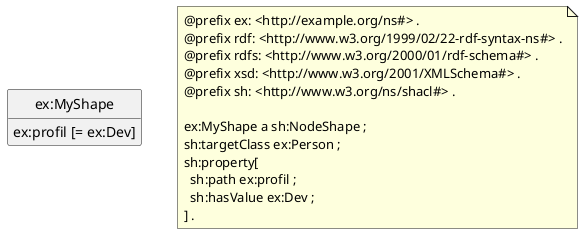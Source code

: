 @startuml
class "ex:MyShape"
"ex:MyShape" : ex:profil [= ex:Dev]

note as N1
@prefix ex: <http://example.org/ns#> .
@prefix rdf: <http://www.w3.org/1999/02/22-rdf-syntax-ns#> .
@prefix rdfs: <http://www.w3.org/2000/01/rdf-schema#> .
@prefix xsd: <http://www.w3.org/2001/XMLSchema#> .
@prefix sh: <http://www.w3.org/ns/shacl#> .

ex:MyShape a sh:NodeShape ;
sh:targetClass ex:Person ;
sh:property[
  sh:path ex:profil ;
  sh:hasValue ex:Dev ;
] .
end note

hide circle
hide empty members
@enduml